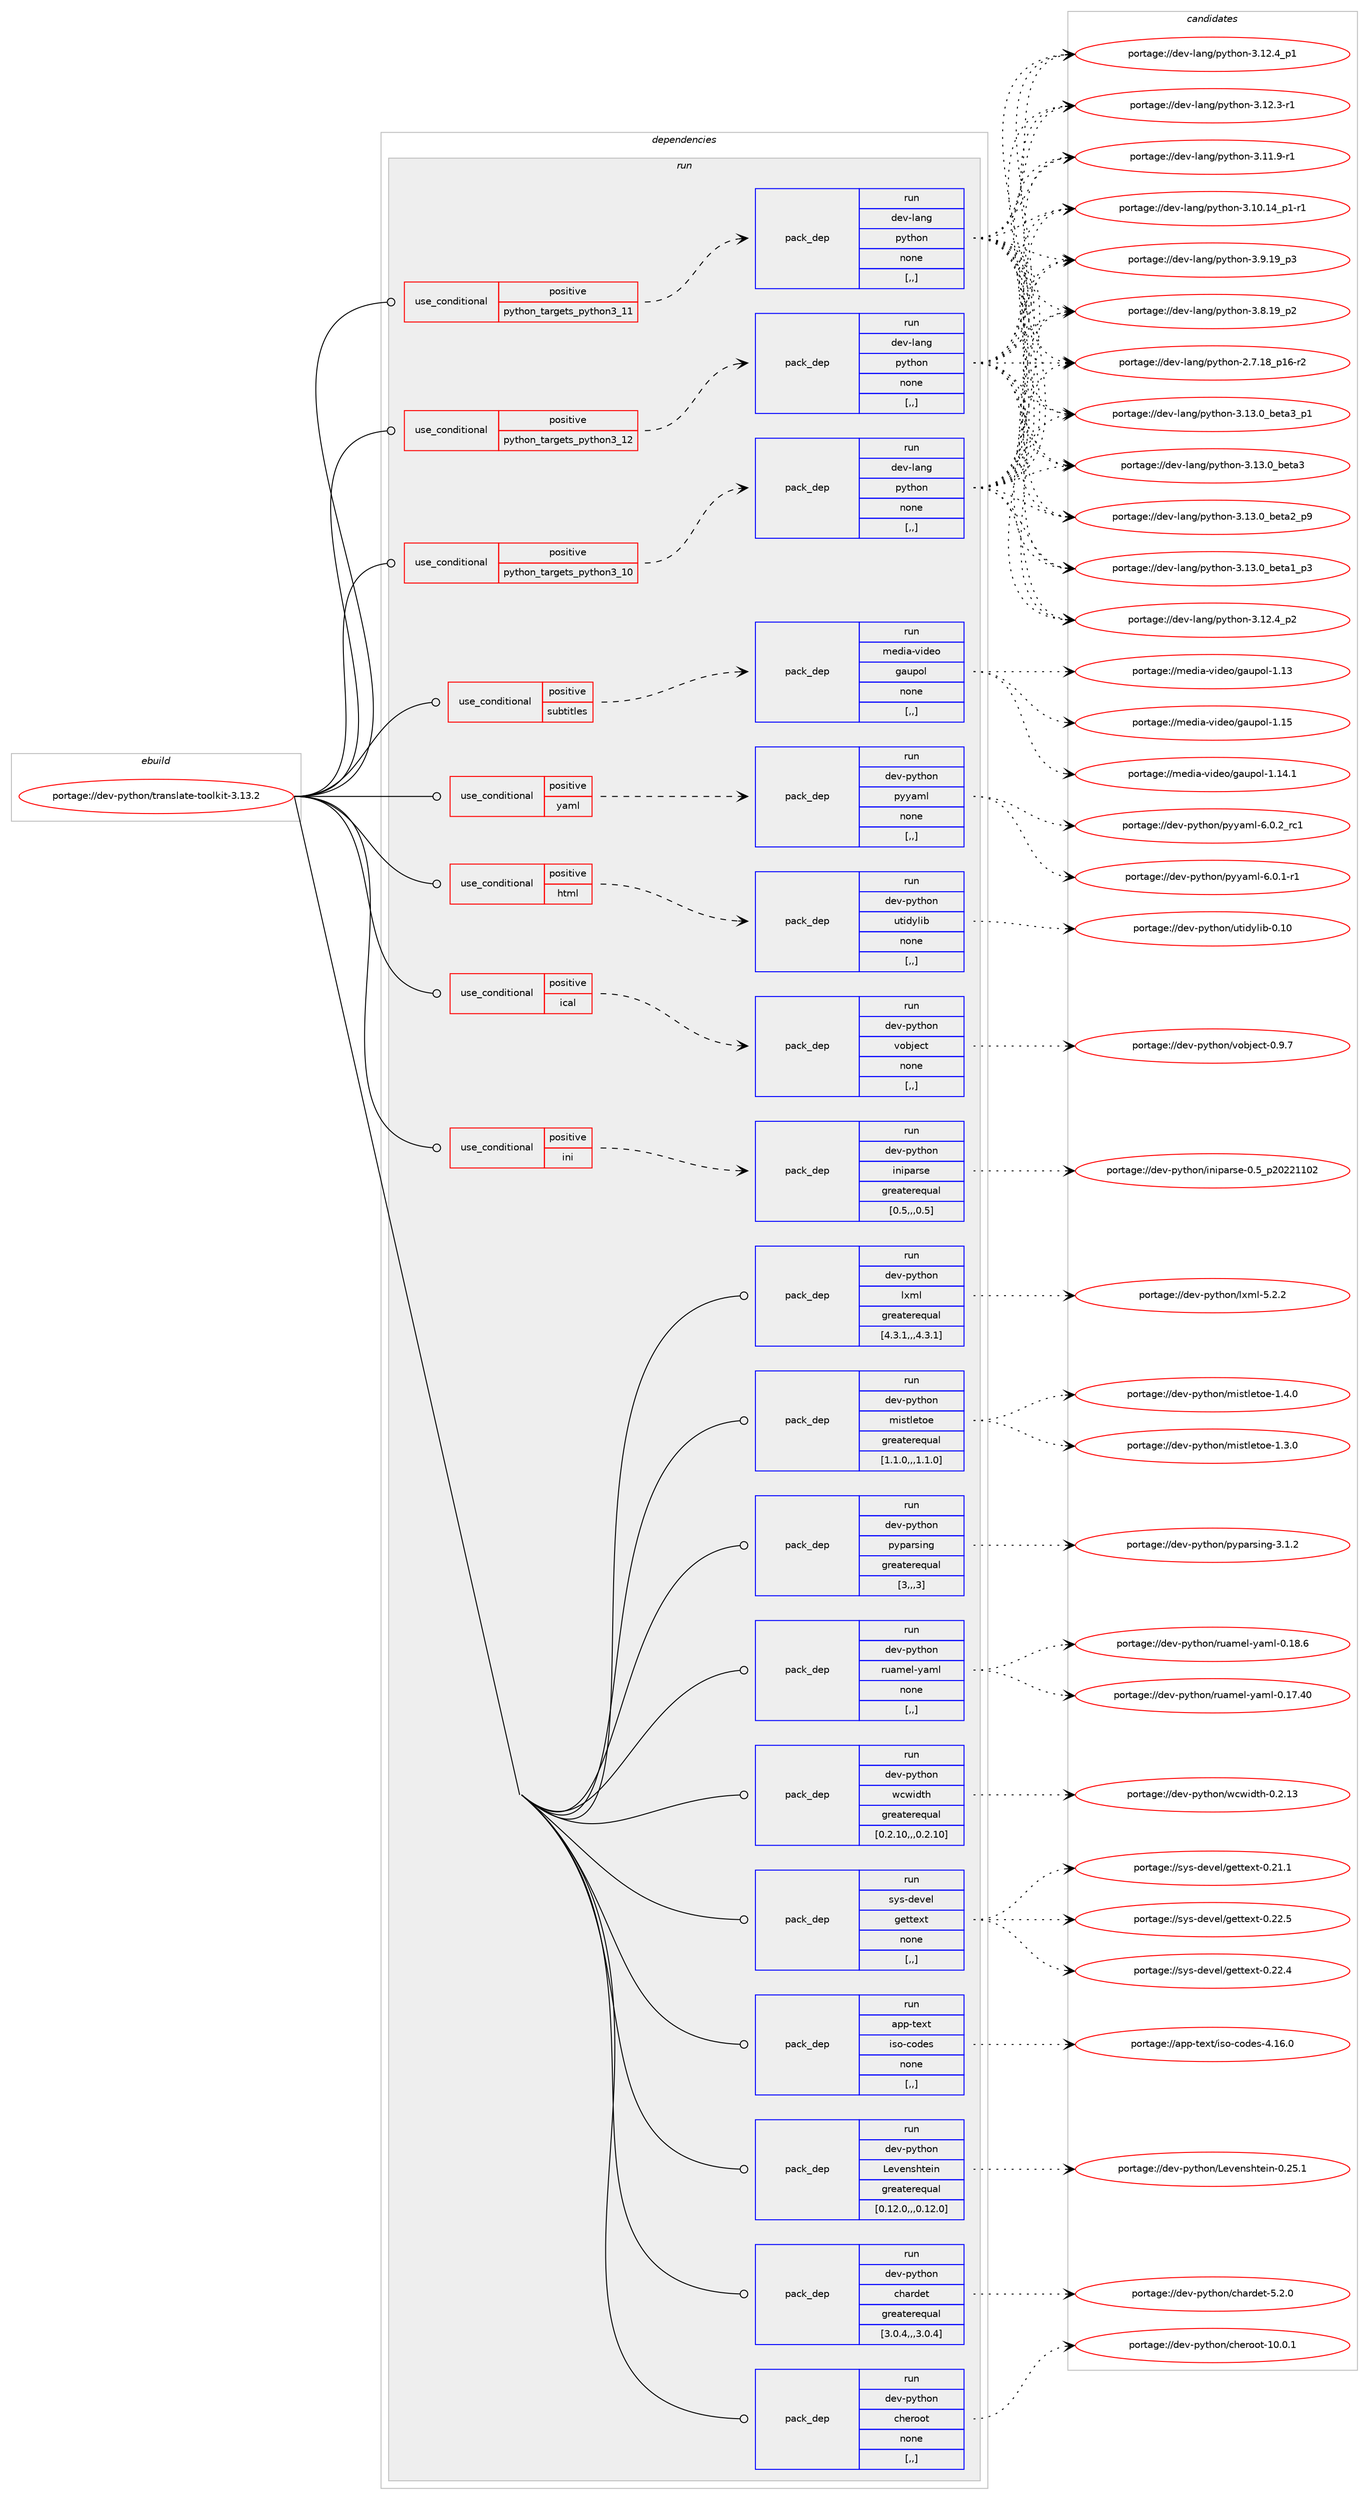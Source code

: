 digraph prolog {

# *************
# Graph options
# *************

newrank=true;
concentrate=true;
compound=true;
graph [rankdir=LR,fontname=Helvetica,fontsize=10,ranksep=1.5];#, ranksep=2.5, nodesep=0.2];
edge  [arrowhead=vee];
node  [fontname=Helvetica,fontsize=10];

# **********
# The ebuild
# **********

subgraph cluster_leftcol {
color=gray;
rank=same;
label=<<i>ebuild</i>>;
id [label="portage://dev-python/translate-toolkit-3.13.2", color=red, width=4, href="../dev-python/translate-toolkit-3.13.2.svg"];
}

# ****************
# The dependencies
# ****************

subgraph cluster_midcol {
color=gray;
label=<<i>dependencies</i>>;
subgraph cluster_compile {
fillcolor="#eeeeee";
style=filled;
label=<<i>compile</i>>;
}
subgraph cluster_compileandrun {
fillcolor="#eeeeee";
style=filled;
label=<<i>compile and run</i>>;
}
subgraph cluster_run {
fillcolor="#eeeeee";
style=filled;
label=<<i>run</i>>;
subgraph cond40178 {
dependency164765 [label=<<TABLE BORDER="0" CELLBORDER="1" CELLSPACING="0" CELLPADDING="4"><TR><TD ROWSPAN="3" CELLPADDING="10">use_conditional</TD></TR><TR><TD>positive</TD></TR><TR><TD>html</TD></TR></TABLE>>, shape=none, color=red];
subgraph pack123326 {
dependency164766 [label=<<TABLE BORDER="0" CELLBORDER="1" CELLSPACING="0" CELLPADDING="4" WIDTH="220"><TR><TD ROWSPAN="6" CELLPADDING="30">pack_dep</TD></TR><TR><TD WIDTH="110">run</TD></TR><TR><TD>dev-python</TD></TR><TR><TD>utidylib</TD></TR><TR><TD>none</TD></TR><TR><TD>[,,]</TD></TR></TABLE>>, shape=none, color=blue];
}
dependency164765:e -> dependency164766:w [weight=20,style="dashed",arrowhead="vee"];
}
id:e -> dependency164765:w [weight=20,style="solid",arrowhead="odot"];
subgraph cond40179 {
dependency164767 [label=<<TABLE BORDER="0" CELLBORDER="1" CELLSPACING="0" CELLPADDING="4"><TR><TD ROWSPAN="3" CELLPADDING="10">use_conditional</TD></TR><TR><TD>positive</TD></TR><TR><TD>ical</TD></TR></TABLE>>, shape=none, color=red];
subgraph pack123327 {
dependency164768 [label=<<TABLE BORDER="0" CELLBORDER="1" CELLSPACING="0" CELLPADDING="4" WIDTH="220"><TR><TD ROWSPAN="6" CELLPADDING="30">pack_dep</TD></TR><TR><TD WIDTH="110">run</TD></TR><TR><TD>dev-python</TD></TR><TR><TD>vobject</TD></TR><TR><TD>none</TD></TR><TR><TD>[,,]</TD></TR></TABLE>>, shape=none, color=blue];
}
dependency164767:e -> dependency164768:w [weight=20,style="dashed",arrowhead="vee"];
}
id:e -> dependency164767:w [weight=20,style="solid",arrowhead="odot"];
subgraph cond40180 {
dependency164769 [label=<<TABLE BORDER="0" CELLBORDER="1" CELLSPACING="0" CELLPADDING="4"><TR><TD ROWSPAN="3" CELLPADDING="10">use_conditional</TD></TR><TR><TD>positive</TD></TR><TR><TD>ini</TD></TR></TABLE>>, shape=none, color=red];
subgraph pack123328 {
dependency164770 [label=<<TABLE BORDER="0" CELLBORDER="1" CELLSPACING="0" CELLPADDING="4" WIDTH="220"><TR><TD ROWSPAN="6" CELLPADDING="30">pack_dep</TD></TR><TR><TD WIDTH="110">run</TD></TR><TR><TD>dev-python</TD></TR><TR><TD>iniparse</TD></TR><TR><TD>greaterequal</TD></TR><TR><TD>[0.5,,,0.5]</TD></TR></TABLE>>, shape=none, color=blue];
}
dependency164769:e -> dependency164770:w [weight=20,style="dashed",arrowhead="vee"];
}
id:e -> dependency164769:w [weight=20,style="solid",arrowhead="odot"];
subgraph cond40181 {
dependency164771 [label=<<TABLE BORDER="0" CELLBORDER="1" CELLSPACING="0" CELLPADDING="4"><TR><TD ROWSPAN="3" CELLPADDING="10">use_conditional</TD></TR><TR><TD>positive</TD></TR><TR><TD>python_targets_python3_10</TD></TR></TABLE>>, shape=none, color=red];
subgraph pack123329 {
dependency164772 [label=<<TABLE BORDER="0" CELLBORDER="1" CELLSPACING="0" CELLPADDING="4" WIDTH="220"><TR><TD ROWSPAN="6" CELLPADDING="30">pack_dep</TD></TR><TR><TD WIDTH="110">run</TD></TR><TR><TD>dev-lang</TD></TR><TR><TD>python</TD></TR><TR><TD>none</TD></TR><TR><TD>[,,]</TD></TR></TABLE>>, shape=none, color=blue];
}
dependency164771:e -> dependency164772:w [weight=20,style="dashed",arrowhead="vee"];
}
id:e -> dependency164771:w [weight=20,style="solid",arrowhead="odot"];
subgraph cond40182 {
dependency164773 [label=<<TABLE BORDER="0" CELLBORDER="1" CELLSPACING="0" CELLPADDING="4"><TR><TD ROWSPAN="3" CELLPADDING="10">use_conditional</TD></TR><TR><TD>positive</TD></TR><TR><TD>python_targets_python3_11</TD></TR></TABLE>>, shape=none, color=red];
subgraph pack123330 {
dependency164774 [label=<<TABLE BORDER="0" CELLBORDER="1" CELLSPACING="0" CELLPADDING="4" WIDTH="220"><TR><TD ROWSPAN="6" CELLPADDING="30">pack_dep</TD></TR><TR><TD WIDTH="110">run</TD></TR><TR><TD>dev-lang</TD></TR><TR><TD>python</TD></TR><TR><TD>none</TD></TR><TR><TD>[,,]</TD></TR></TABLE>>, shape=none, color=blue];
}
dependency164773:e -> dependency164774:w [weight=20,style="dashed",arrowhead="vee"];
}
id:e -> dependency164773:w [weight=20,style="solid",arrowhead="odot"];
subgraph cond40183 {
dependency164775 [label=<<TABLE BORDER="0" CELLBORDER="1" CELLSPACING="0" CELLPADDING="4"><TR><TD ROWSPAN="3" CELLPADDING="10">use_conditional</TD></TR><TR><TD>positive</TD></TR><TR><TD>python_targets_python3_12</TD></TR></TABLE>>, shape=none, color=red];
subgraph pack123331 {
dependency164776 [label=<<TABLE BORDER="0" CELLBORDER="1" CELLSPACING="0" CELLPADDING="4" WIDTH="220"><TR><TD ROWSPAN="6" CELLPADDING="30">pack_dep</TD></TR><TR><TD WIDTH="110">run</TD></TR><TR><TD>dev-lang</TD></TR><TR><TD>python</TD></TR><TR><TD>none</TD></TR><TR><TD>[,,]</TD></TR></TABLE>>, shape=none, color=blue];
}
dependency164775:e -> dependency164776:w [weight=20,style="dashed",arrowhead="vee"];
}
id:e -> dependency164775:w [weight=20,style="solid",arrowhead="odot"];
subgraph cond40184 {
dependency164777 [label=<<TABLE BORDER="0" CELLBORDER="1" CELLSPACING="0" CELLPADDING="4"><TR><TD ROWSPAN="3" CELLPADDING="10">use_conditional</TD></TR><TR><TD>positive</TD></TR><TR><TD>subtitles</TD></TR></TABLE>>, shape=none, color=red];
subgraph pack123332 {
dependency164778 [label=<<TABLE BORDER="0" CELLBORDER="1" CELLSPACING="0" CELLPADDING="4" WIDTH="220"><TR><TD ROWSPAN="6" CELLPADDING="30">pack_dep</TD></TR><TR><TD WIDTH="110">run</TD></TR><TR><TD>media-video</TD></TR><TR><TD>gaupol</TD></TR><TR><TD>none</TD></TR><TR><TD>[,,]</TD></TR></TABLE>>, shape=none, color=blue];
}
dependency164777:e -> dependency164778:w [weight=20,style="dashed",arrowhead="vee"];
}
id:e -> dependency164777:w [weight=20,style="solid",arrowhead="odot"];
subgraph cond40185 {
dependency164779 [label=<<TABLE BORDER="0" CELLBORDER="1" CELLSPACING="0" CELLPADDING="4"><TR><TD ROWSPAN="3" CELLPADDING="10">use_conditional</TD></TR><TR><TD>positive</TD></TR><TR><TD>yaml</TD></TR></TABLE>>, shape=none, color=red];
subgraph pack123333 {
dependency164780 [label=<<TABLE BORDER="0" CELLBORDER="1" CELLSPACING="0" CELLPADDING="4" WIDTH="220"><TR><TD ROWSPAN="6" CELLPADDING="30">pack_dep</TD></TR><TR><TD WIDTH="110">run</TD></TR><TR><TD>dev-python</TD></TR><TR><TD>pyyaml</TD></TR><TR><TD>none</TD></TR><TR><TD>[,,]</TD></TR></TABLE>>, shape=none, color=blue];
}
dependency164779:e -> dependency164780:w [weight=20,style="dashed",arrowhead="vee"];
}
id:e -> dependency164779:w [weight=20,style="solid",arrowhead="odot"];
subgraph pack123334 {
dependency164781 [label=<<TABLE BORDER="0" CELLBORDER="1" CELLSPACING="0" CELLPADDING="4" WIDTH="220"><TR><TD ROWSPAN="6" CELLPADDING="30">pack_dep</TD></TR><TR><TD WIDTH="110">run</TD></TR><TR><TD>app-text</TD></TR><TR><TD>iso-codes</TD></TR><TR><TD>none</TD></TR><TR><TD>[,,]</TD></TR></TABLE>>, shape=none, color=blue];
}
id:e -> dependency164781:w [weight=20,style="solid",arrowhead="odot"];
subgraph pack123335 {
dependency164782 [label=<<TABLE BORDER="0" CELLBORDER="1" CELLSPACING="0" CELLPADDING="4" WIDTH="220"><TR><TD ROWSPAN="6" CELLPADDING="30">pack_dep</TD></TR><TR><TD WIDTH="110">run</TD></TR><TR><TD>dev-python</TD></TR><TR><TD>Levenshtein</TD></TR><TR><TD>greaterequal</TD></TR><TR><TD>[0.12.0,,,0.12.0]</TD></TR></TABLE>>, shape=none, color=blue];
}
id:e -> dependency164782:w [weight=20,style="solid",arrowhead="odot"];
subgraph pack123336 {
dependency164783 [label=<<TABLE BORDER="0" CELLBORDER="1" CELLSPACING="0" CELLPADDING="4" WIDTH="220"><TR><TD ROWSPAN="6" CELLPADDING="30">pack_dep</TD></TR><TR><TD WIDTH="110">run</TD></TR><TR><TD>dev-python</TD></TR><TR><TD>chardet</TD></TR><TR><TD>greaterequal</TD></TR><TR><TD>[3.0.4,,,3.0.4]</TD></TR></TABLE>>, shape=none, color=blue];
}
id:e -> dependency164783:w [weight=20,style="solid",arrowhead="odot"];
subgraph pack123337 {
dependency164784 [label=<<TABLE BORDER="0" CELLBORDER="1" CELLSPACING="0" CELLPADDING="4" WIDTH="220"><TR><TD ROWSPAN="6" CELLPADDING="30">pack_dep</TD></TR><TR><TD WIDTH="110">run</TD></TR><TR><TD>dev-python</TD></TR><TR><TD>cheroot</TD></TR><TR><TD>none</TD></TR><TR><TD>[,,]</TD></TR></TABLE>>, shape=none, color=blue];
}
id:e -> dependency164784:w [weight=20,style="solid",arrowhead="odot"];
subgraph pack123338 {
dependency164785 [label=<<TABLE BORDER="0" CELLBORDER="1" CELLSPACING="0" CELLPADDING="4" WIDTH="220"><TR><TD ROWSPAN="6" CELLPADDING="30">pack_dep</TD></TR><TR><TD WIDTH="110">run</TD></TR><TR><TD>dev-python</TD></TR><TR><TD>lxml</TD></TR><TR><TD>greaterequal</TD></TR><TR><TD>[4.3.1,,,4.3.1]</TD></TR></TABLE>>, shape=none, color=blue];
}
id:e -> dependency164785:w [weight=20,style="solid",arrowhead="odot"];
subgraph pack123339 {
dependency164786 [label=<<TABLE BORDER="0" CELLBORDER="1" CELLSPACING="0" CELLPADDING="4" WIDTH="220"><TR><TD ROWSPAN="6" CELLPADDING="30">pack_dep</TD></TR><TR><TD WIDTH="110">run</TD></TR><TR><TD>dev-python</TD></TR><TR><TD>mistletoe</TD></TR><TR><TD>greaterequal</TD></TR><TR><TD>[1.1.0,,,1.1.0]</TD></TR></TABLE>>, shape=none, color=blue];
}
id:e -> dependency164786:w [weight=20,style="solid",arrowhead="odot"];
subgraph pack123340 {
dependency164787 [label=<<TABLE BORDER="0" CELLBORDER="1" CELLSPACING="0" CELLPADDING="4" WIDTH="220"><TR><TD ROWSPAN="6" CELLPADDING="30">pack_dep</TD></TR><TR><TD WIDTH="110">run</TD></TR><TR><TD>dev-python</TD></TR><TR><TD>pyparsing</TD></TR><TR><TD>greaterequal</TD></TR><TR><TD>[3,,,3]</TD></TR></TABLE>>, shape=none, color=blue];
}
id:e -> dependency164787:w [weight=20,style="solid",arrowhead="odot"];
subgraph pack123341 {
dependency164788 [label=<<TABLE BORDER="0" CELLBORDER="1" CELLSPACING="0" CELLPADDING="4" WIDTH="220"><TR><TD ROWSPAN="6" CELLPADDING="30">pack_dep</TD></TR><TR><TD WIDTH="110">run</TD></TR><TR><TD>dev-python</TD></TR><TR><TD>ruamel-yaml</TD></TR><TR><TD>none</TD></TR><TR><TD>[,,]</TD></TR></TABLE>>, shape=none, color=blue];
}
id:e -> dependency164788:w [weight=20,style="solid",arrowhead="odot"];
subgraph pack123342 {
dependency164789 [label=<<TABLE BORDER="0" CELLBORDER="1" CELLSPACING="0" CELLPADDING="4" WIDTH="220"><TR><TD ROWSPAN="6" CELLPADDING="30">pack_dep</TD></TR><TR><TD WIDTH="110">run</TD></TR><TR><TD>dev-python</TD></TR><TR><TD>wcwidth</TD></TR><TR><TD>greaterequal</TD></TR><TR><TD>[0.2.10,,,0.2.10]</TD></TR></TABLE>>, shape=none, color=blue];
}
id:e -> dependency164789:w [weight=20,style="solid",arrowhead="odot"];
subgraph pack123343 {
dependency164790 [label=<<TABLE BORDER="0" CELLBORDER="1" CELLSPACING="0" CELLPADDING="4" WIDTH="220"><TR><TD ROWSPAN="6" CELLPADDING="30">pack_dep</TD></TR><TR><TD WIDTH="110">run</TD></TR><TR><TD>sys-devel</TD></TR><TR><TD>gettext</TD></TR><TR><TD>none</TD></TR><TR><TD>[,,]</TD></TR></TABLE>>, shape=none, color=blue];
}
id:e -> dependency164790:w [weight=20,style="solid",arrowhead="odot"];
}
}

# **************
# The candidates
# **************

subgraph cluster_choices {
rank=same;
color=gray;
label=<<i>candidates</i>>;

subgraph choice123326 {
color=black;
nodesep=1;
choice1001011184511212111610411111047117116105100121108105984548464948 [label="portage://dev-python/utidylib-0.10", color=red, width=4,href="../dev-python/utidylib-0.10.svg"];
dependency164766:e -> choice1001011184511212111610411111047117116105100121108105984548464948:w [style=dotted,weight="100"];
}
subgraph choice123327 {
color=black;
nodesep=1;
choice10010111845112121116104111110471181119810610199116454846574655 [label="portage://dev-python/vobject-0.9.7", color=red, width=4,href="../dev-python/vobject-0.9.7.svg"];
dependency164768:e -> choice10010111845112121116104111110471181119810610199116454846574655:w [style=dotted,weight="100"];
}
subgraph choice123328 {
color=black;
nodesep=1;
choice10010111845112121116104111110471051101051129711411510145484653951125048505049494850 [label="portage://dev-python/iniparse-0.5_p20221102", color=red, width=4,href="../dev-python/iniparse-0.5_p20221102.svg"];
dependency164770:e -> choice10010111845112121116104111110471051101051129711411510145484653951125048505049494850:w [style=dotted,weight="100"];
}
subgraph choice123329 {
color=black;
nodesep=1;
choice10010111845108971101034711212111610411111045514649514648959810111697519511249 [label="portage://dev-lang/python-3.13.0_beta3_p1", color=red, width=4,href="../dev-lang/python-3.13.0_beta3_p1.svg"];
choice1001011184510897110103471121211161041111104551464951464895981011169751 [label="portage://dev-lang/python-3.13.0_beta3", color=red, width=4,href="../dev-lang/python-3.13.0_beta3.svg"];
choice10010111845108971101034711212111610411111045514649514648959810111697509511257 [label="portage://dev-lang/python-3.13.0_beta2_p9", color=red, width=4,href="../dev-lang/python-3.13.0_beta2_p9.svg"];
choice10010111845108971101034711212111610411111045514649514648959810111697499511251 [label="portage://dev-lang/python-3.13.0_beta1_p3", color=red, width=4,href="../dev-lang/python-3.13.0_beta1_p3.svg"];
choice100101118451089711010347112121116104111110455146495046529511250 [label="portage://dev-lang/python-3.12.4_p2", color=red, width=4,href="../dev-lang/python-3.12.4_p2.svg"];
choice100101118451089711010347112121116104111110455146495046529511249 [label="portage://dev-lang/python-3.12.4_p1", color=red, width=4,href="../dev-lang/python-3.12.4_p1.svg"];
choice100101118451089711010347112121116104111110455146495046514511449 [label="portage://dev-lang/python-3.12.3-r1", color=red, width=4,href="../dev-lang/python-3.12.3-r1.svg"];
choice100101118451089711010347112121116104111110455146494946574511449 [label="portage://dev-lang/python-3.11.9-r1", color=red, width=4,href="../dev-lang/python-3.11.9-r1.svg"];
choice100101118451089711010347112121116104111110455146494846495295112494511449 [label="portage://dev-lang/python-3.10.14_p1-r1", color=red, width=4,href="../dev-lang/python-3.10.14_p1-r1.svg"];
choice100101118451089711010347112121116104111110455146574649579511251 [label="portage://dev-lang/python-3.9.19_p3", color=red, width=4,href="../dev-lang/python-3.9.19_p3.svg"];
choice100101118451089711010347112121116104111110455146564649579511250 [label="portage://dev-lang/python-3.8.19_p2", color=red, width=4,href="../dev-lang/python-3.8.19_p2.svg"];
choice100101118451089711010347112121116104111110455046554649569511249544511450 [label="portage://dev-lang/python-2.7.18_p16-r2", color=red, width=4,href="../dev-lang/python-2.7.18_p16-r2.svg"];
dependency164772:e -> choice10010111845108971101034711212111610411111045514649514648959810111697519511249:w [style=dotted,weight="100"];
dependency164772:e -> choice1001011184510897110103471121211161041111104551464951464895981011169751:w [style=dotted,weight="100"];
dependency164772:e -> choice10010111845108971101034711212111610411111045514649514648959810111697509511257:w [style=dotted,weight="100"];
dependency164772:e -> choice10010111845108971101034711212111610411111045514649514648959810111697499511251:w [style=dotted,weight="100"];
dependency164772:e -> choice100101118451089711010347112121116104111110455146495046529511250:w [style=dotted,weight="100"];
dependency164772:e -> choice100101118451089711010347112121116104111110455146495046529511249:w [style=dotted,weight="100"];
dependency164772:e -> choice100101118451089711010347112121116104111110455146495046514511449:w [style=dotted,weight="100"];
dependency164772:e -> choice100101118451089711010347112121116104111110455146494946574511449:w [style=dotted,weight="100"];
dependency164772:e -> choice100101118451089711010347112121116104111110455146494846495295112494511449:w [style=dotted,weight="100"];
dependency164772:e -> choice100101118451089711010347112121116104111110455146574649579511251:w [style=dotted,weight="100"];
dependency164772:e -> choice100101118451089711010347112121116104111110455146564649579511250:w [style=dotted,weight="100"];
dependency164772:e -> choice100101118451089711010347112121116104111110455046554649569511249544511450:w [style=dotted,weight="100"];
}
subgraph choice123330 {
color=black;
nodesep=1;
choice10010111845108971101034711212111610411111045514649514648959810111697519511249 [label="portage://dev-lang/python-3.13.0_beta3_p1", color=red, width=4,href="../dev-lang/python-3.13.0_beta3_p1.svg"];
choice1001011184510897110103471121211161041111104551464951464895981011169751 [label="portage://dev-lang/python-3.13.0_beta3", color=red, width=4,href="../dev-lang/python-3.13.0_beta3.svg"];
choice10010111845108971101034711212111610411111045514649514648959810111697509511257 [label="portage://dev-lang/python-3.13.0_beta2_p9", color=red, width=4,href="../dev-lang/python-3.13.0_beta2_p9.svg"];
choice10010111845108971101034711212111610411111045514649514648959810111697499511251 [label="portage://dev-lang/python-3.13.0_beta1_p3", color=red, width=4,href="../dev-lang/python-3.13.0_beta1_p3.svg"];
choice100101118451089711010347112121116104111110455146495046529511250 [label="portage://dev-lang/python-3.12.4_p2", color=red, width=4,href="../dev-lang/python-3.12.4_p2.svg"];
choice100101118451089711010347112121116104111110455146495046529511249 [label="portage://dev-lang/python-3.12.4_p1", color=red, width=4,href="../dev-lang/python-3.12.4_p1.svg"];
choice100101118451089711010347112121116104111110455146495046514511449 [label="portage://dev-lang/python-3.12.3-r1", color=red, width=4,href="../dev-lang/python-3.12.3-r1.svg"];
choice100101118451089711010347112121116104111110455146494946574511449 [label="portage://dev-lang/python-3.11.9-r1", color=red, width=4,href="../dev-lang/python-3.11.9-r1.svg"];
choice100101118451089711010347112121116104111110455146494846495295112494511449 [label="portage://dev-lang/python-3.10.14_p1-r1", color=red, width=4,href="../dev-lang/python-3.10.14_p1-r1.svg"];
choice100101118451089711010347112121116104111110455146574649579511251 [label="portage://dev-lang/python-3.9.19_p3", color=red, width=4,href="../dev-lang/python-3.9.19_p3.svg"];
choice100101118451089711010347112121116104111110455146564649579511250 [label="portage://dev-lang/python-3.8.19_p2", color=red, width=4,href="../dev-lang/python-3.8.19_p2.svg"];
choice100101118451089711010347112121116104111110455046554649569511249544511450 [label="portage://dev-lang/python-2.7.18_p16-r2", color=red, width=4,href="../dev-lang/python-2.7.18_p16-r2.svg"];
dependency164774:e -> choice10010111845108971101034711212111610411111045514649514648959810111697519511249:w [style=dotted,weight="100"];
dependency164774:e -> choice1001011184510897110103471121211161041111104551464951464895981011169751:w [style=dotted,weight="100"];
dependency164774:e -> choice10010111845108971101034711212111610411111045514649514648959810111697509511257:w [style=dotted,weight="100"];
dependency164774:e -> choice10010111845108971101034711212111610411111045514649514648959810111697499511251:w [style=dotted,weight="100"];
dependency164774:e -> choice100101118451089711010347112121116104111110455146495046529511250:w [style=dotted,weight="100"];
dependency164774:e -> choice100101118451089711010347112121116104111110455146495046529511249:w [style=dotted,weight="100"];
dependency164774:e -> choice100101118451089711010347112121116104111110455146495046514511449:w [style=dotted,weight="100"];
dependency164774:e -> choice100101118451089711010347112121116104111110455146494946574511449:w [style=dotted,weight="100"];
dependency164774:e -> choice100101118451089711010347112121116104111110455146494846495295112494511449:w [style=dotted,weight="100"];
dependency164774:e -> choice100101118451089711010347112121116104111110455146574649579511251:w [style=dotted,weight="100"];
dependency164774:e -> choice100101118451089711010347112121116104111110455146564649579511250:w [style=dotted,weight="100"];
dependency164774:e -> choice100101118451089711010347112121116104111110455046554649569511249544511450:w [style=dotted,weight="100"];
}
subgraph choice123331 {
color=black;
nodesep=1;
choice10010111845108971101034711212111610411111045514649514648959810111697519511249 [label="portage://dev-lang/python-3.13.0_beta3_p1", color=red, width=4,href="../dev-lang/python-3.13.0_beta3_p1.svg"];
choice1001011184510897110103471121211161041111104551464951464895981011169751 [label="portage://dev-lang/python-3.13.0_beta3", color=red, width=4,href="../dev-lang/python-3.13.0_beta3.svg"];
choice10010111845108971101034711212111610411111045514649514648959810111697509511257 [label="portage://dev-lang/python-3.13.0_beta2_p9", color=red, width=4,href="../dev-lang/python-3.13.0_beta2_p9.svg"];
choice10010111845108971101034711212111610411111045514649514648959810111697499511251 [label="portage://dev-lang/python-3.13.0_beta1_p3", color=red, width=4,href="../dev-lang/python-3.13.0_beta1_p3.svg"];
choice100101118451089711010347112121116104111110455146495046529511250 [label="portage://dev-lang/python-3.12.4_p2", color=red, width=4,href="../dev-lang/python-3.12.4_p2.svg"];
choice100101118451089711010347112121116104111110455146495046529511249 [label="portage://dev-lang/python-3.12.4_p1", color=red, width=4,href="../dev-lang/python-3.12.4_p1.svg"];
choice100101118451089711010347112121116104111110455146495046514511449 [label="portage://dev-lang/python-3.12.3-r1", color=red, width=4,href="../dev-lang/python-3.12.3-r1.svg"];
choice100101118451089711010347112121116104111110455146494946574511449 [label="portage://dev-lang/python-3.11.9-r1", color=red, width=4,href="../dev-lang/python-3.11.9-r1.svg"];
choice100101118451089711010347112121116104111110455146494846495295112494511449 [label="portage://dev-lang/python-3.10.14_p1-r1", color=red, width=4,href="../dev-lang/python-3.10.14_p1-r1.svg"];
choice100101118451089711010347112121116104111110455146574649579511251 [label="portage://dev-lang/python-3.9.19_p3", color=red, width=4,href="../dev-lang/python-3.9.19_p3.svg"];
choice100101118451089711010347112121116104111110455146564649579511250 [label="portage://dev-lang/python-3.8.19_p2", color=red, width=4,href="../dev-lang/python-3.8.19_p2.svg"];
choice100101118451089711010347112121116104111110455046554649569511249544511450 [label="portage://dev-lang/python-2.7.18_p16-r2", color=red, width=4,href="../dev-lang/python-2.7.18_p16-r2.svg"];
dependency164776:e -> choice10010111845108971101034711212111610411111045514649514648959810111697519511249:w [style=dotted,weight="100"];
dependency164776:e -> choice1001011184510897110103471121211161041111104551464951464895981011169751:w [style=dotted,weight="100"];
dependency164776:e -> choice10010111845108971101034711212111610411111045514649514648959810111697509511257:w [style=dotted,weight="100"];
dependency164776:e -> choice10010111845108971101034711212111610411111045514649514648959810111697499511251:w [style=dotted,weight="100"];
dependency164776:e -> choice100101118451089711010347112121116104111110455146495046529511250:w [style=dotted,weight="100"];
dependency164776:e -> choice100101118451089711010347112121116104111110455146495046529511249:w [style=dotted,weight="100"];
dependency164776:e -> choice100101118451089711010347112121116104111110455146495046514511449:w [style=dotted,weight="100"];
dependency164776:e -> choice100101118451089711010347112121116104111110455146494946574511449:w [style=dotted,weight="100"];
dependency164776:e -> choice100101118451089711010347112121116104111110455146494846495295112494511449:w [style=dotted,weight="100"];
dependency164776:e -> choice100101118451089711010347112121116104111110455146574649579511251:w [style=dotted,weight="100"];
dependency164776:e -> choice100101118451089711010347112121116104111110455146564649579511250:w [style=dotted,weight="100"];
dependency164776:e -> choice100101118451089711010347112121116104111110455046554649569511249544511450:w [style=dotted,weight="100"];
}
subgraph choice123332 {
color=black;
nodesep=1;
choice109101100105974511810510010111147103971171121111084549464953 [label="portage://media-video/gaupol-1.15", color=red, width=4,href="../media-video/gaupol-1.15.svg"];
choice1091011001059745118105100101111471039711711211110845494649524649 [label="portage://media-video/gaupol-1.14.1", color=red, width=4,href="../media-video/gaupol-1.14.1.svg"];
choice109101100105974511810510010111147103971171121111084549464951 [label="portage://media-video/gaupol-1.13", color=red, width=4,href="../media-video/gaupol-1.13.svg"];
dependency164778:e -> choice109101100105974511810510010111147103971171121111084549464953:w [style=dotted,weight="100"];
dependency164778:e -> choice1091011001059745118105100101111471039711711211110845494649524649:w [style=dotted,weight="100"];
dependency164778:e -> choice109101100105974511810510010111147103971171121111084549464951:w [style=dotted,weight="100"];
}
subgraph choice123333 {
color=black;
nodesep=1;
choice100101118451121211161041111104711212112197109108455446484650951149949 [label="portage://dev-python/pyyaml-6.0.2_rc1", color=red, width=4,href="../dev-python/pyyaml-6.0.2_rc1.svg"];
choice1001011184511212111610411111047112121121971091084554464846494511449 [label="portage://dev-python/pyyaml-6.0.1-r1", color=red, width=4,href="../dev-python/pyyaml-6.0.1-r1.svg"];
dependency164780:e -> choice100101118451121211161041111104711212112197109108455446484650951149949:w [style=dotted,weight="100"];
dependency164780:e -> choice1001011184511212111610411111047112121121971091084554464846494511449:w [style=dotted,weight="100"];
}
subgraph choice123334 {
color=black;
nodesep=1;
choice971121124511610112011647105115111459911110010111545524649544648 [label="portage://app-text/iso-codes-4.16.0", color=red, width=4,href="../app-text/iso-codes-4.16.0.svg"];
dependency164781:e -> choice971121124511610112011647105115111459911110010111545524649544648:w [style=dotted,weight="100"];
}
subgraph choice123335 {
color=black;
nodesep=1;
choice10010111845112121116104111110477610111810111011510411610110511045484650534649 [label="portage://dev-python/Levenshtein-0.25.1", color=red, width=4,href="../dev-python/Levenshtein-0.25.1.svg"];
dependency164782:e -> choice10010111845112121116104111110477610111810111011510411610110511045484650534649:w [style=dotted,weight="100"];
}
subgraph choice123336 {
color=black;
nodesep=1;
choice10010111845112121116104111110479910497114100101116455346504648 [label="portage://dev-python/chardet-5.2.0", color=red, width=4,href="../dev-python/chardet-5.2.0.svg"];
dependency164783:e -> choice10010111845112121116104111110479910497114100101116455346504648:w [style=dotted,weight="100"];
}
subgraph choice123337 {
color=black;
nodesep=1;
choice10010111845112121116104111110479910410111411111111645494846484649 [label="portage://dev-python/cheroot-10.0.1", color=red, width=4,href="../dev-python/cheroot-10.0.1.svg"];
dependency164784:e -> choice10010111845112121116104111110479910410111411111111645494846484649:w [style=dotted,weight="100"];
}
subgraph choice123338 {
color=black;
nodesep=1;
choice1001011184511212111610411111047108120109108455346504650 [label="portage://dev-python/lxml-5.2.2", color=red, width=4,href="../dev-python/lxml-5.2.2.svg"];
dependency164785:e -> choice1001011184511212111610411111047108120109108455346504650:w [style=dotted,weight="100"];
}
subgraph choice123339 {
color=black;
nodesep=1;
choice1001011184511212111610411111047109105115116108101116111101454946524648 [label="portage://dev-python/mistletoe-1.4.0", color=red, width=4,href="../dev-python/mistletoe-1.4.0.svg"];
choice1001011184511212111610411111047109105115116108101116111101454946514648 [label="portage://dev-python/mistletoe-1.3.0", color=red, width=4,href="../dev-python/mistletoe-1.3.0.svg"];
dependency164786:e -> choice1001011184511212111610411111047109105115116108101116111101454946524648:w [style=dotted,weight="100"];
dependency164786:e -> choice1001011184511212111610411111047109105115116108101116111101454946514648:w [style=dotted,weight="100"];
}
subgraph choice123340 {
color=black;
nodesep=1;
choice100101118451121211161041111104711212111297114115105110103455146494650 [label="portage://dev-python/pyparsing-3.1.2", color=red, width=4,href="../dev-python/pyparsing-3.1.2.svg"];
dependency164787:e -> choice100101118451121211161041111104711212111297114115105110103455146494650:w [style=dotted,weight="100"];
}
subgraph choice123341 {
color=black;
nodesep=1;
choice100101118451121211161041111104711411797109101108451219710910845484649564654 [label="portage://dev-python/ruamel-yaml-0.18.6", color=red, width=4,href="../dev-python/ruamel-yaml-0.18.6.svg"];
choice10010111845112121116104111110471141179710910110845121971091084548464955465248 [label="portage://dev-python/ruamel-yaml-0.17.40", color=red, width=4,href="../dev-python/ruamel-yaml-0.17.40.svg"];
dependency164788:e -> choice100101118451121211161041111104711411797109101108451219710910845484649564654:w [style=dotted,weight="100"];
dependency164788:e -> choice10010111845112121116104111110471141179710910110845121971091084548464955465248:w [style=dotted,weight="100"];
}
subgraph choice123342 {
color=black;
nodesep=1;
choice10010111845112121116104111110471199911910510011610445484650464951 [label="portage://dev-python/wcwidth-0.2.13", color=red, width=4,href="../dev-python/wcwidth-0.2.13.svg"];
dependency164789:e -> choice10010111845112121116104111110471199911910510011610445484650464951:w [style=dotted,weight="100"];
}
subgraph choice123343 {
color=black;
nodesep=1;
choice115121115451001011181011084710310111611610112011645484650504653 [label="portage://sys-devel/gettext-0.22.5", color=red, width=4,href="../sys-devel/gettext-0.22.5.svg"];
choice115121115451001011181011084710310111611610112011645484650504652 [label="portage://sys-devel/gettext-0.22.4", color=red, width=4,href="../sys-devel/gettext-0.22.4.svg"];
choice115121115451001011181011084710310111611610112011645484650494649 [label="portage://sys-devel/gettext-0.21.1", color=red, width=4,href="../sys-devel/gettext-0.21.1.svg"];
dependency164790:e -> choice115121115451001011181011084710310111611610112011645484650504653:w [style=dotted,weight="100"];
dependency164790:e -> choice115121115451001011181011084710310111611610112011645484650504652:w [style=dotted,weight="100"];
dependency164790:e -> choice115121115451001011181011084710310111611610112011645484650494649:w [style=dotted,weight="100"];
}
}

}
